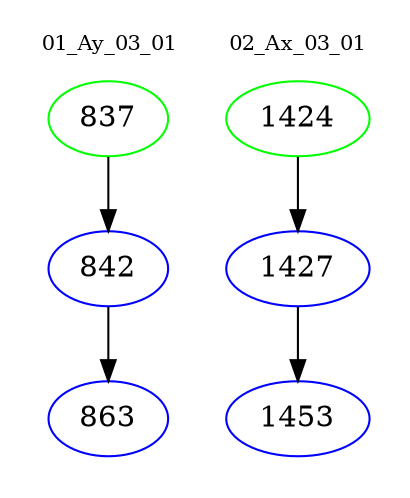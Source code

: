 digraph{
subgraph cluster_0 {
color = white
label = "01_Ay_03_01";
fontsize=10;
T0_837 [label="837", color="green"]
T0_837 -> T0_842 [color="black"]
T0_842 [label="842", color="blue"]
T0_842 -> T0_863 [color="black"]
T0_863 [label="863", color="blue"]
}
subgraph cluster_1 {
color = white
label = "02_Ax_03_01";
fontsize=10;
T1_1424 [label="1424", color="green"]
T1_1424 -> T1_1427 [color="black"]
T1_1427 [label="1427", color="blue"]
T1_1427 -> T1_1453 [color="black"]
T1_1453 [label="1453", color="blue"]
}
}
